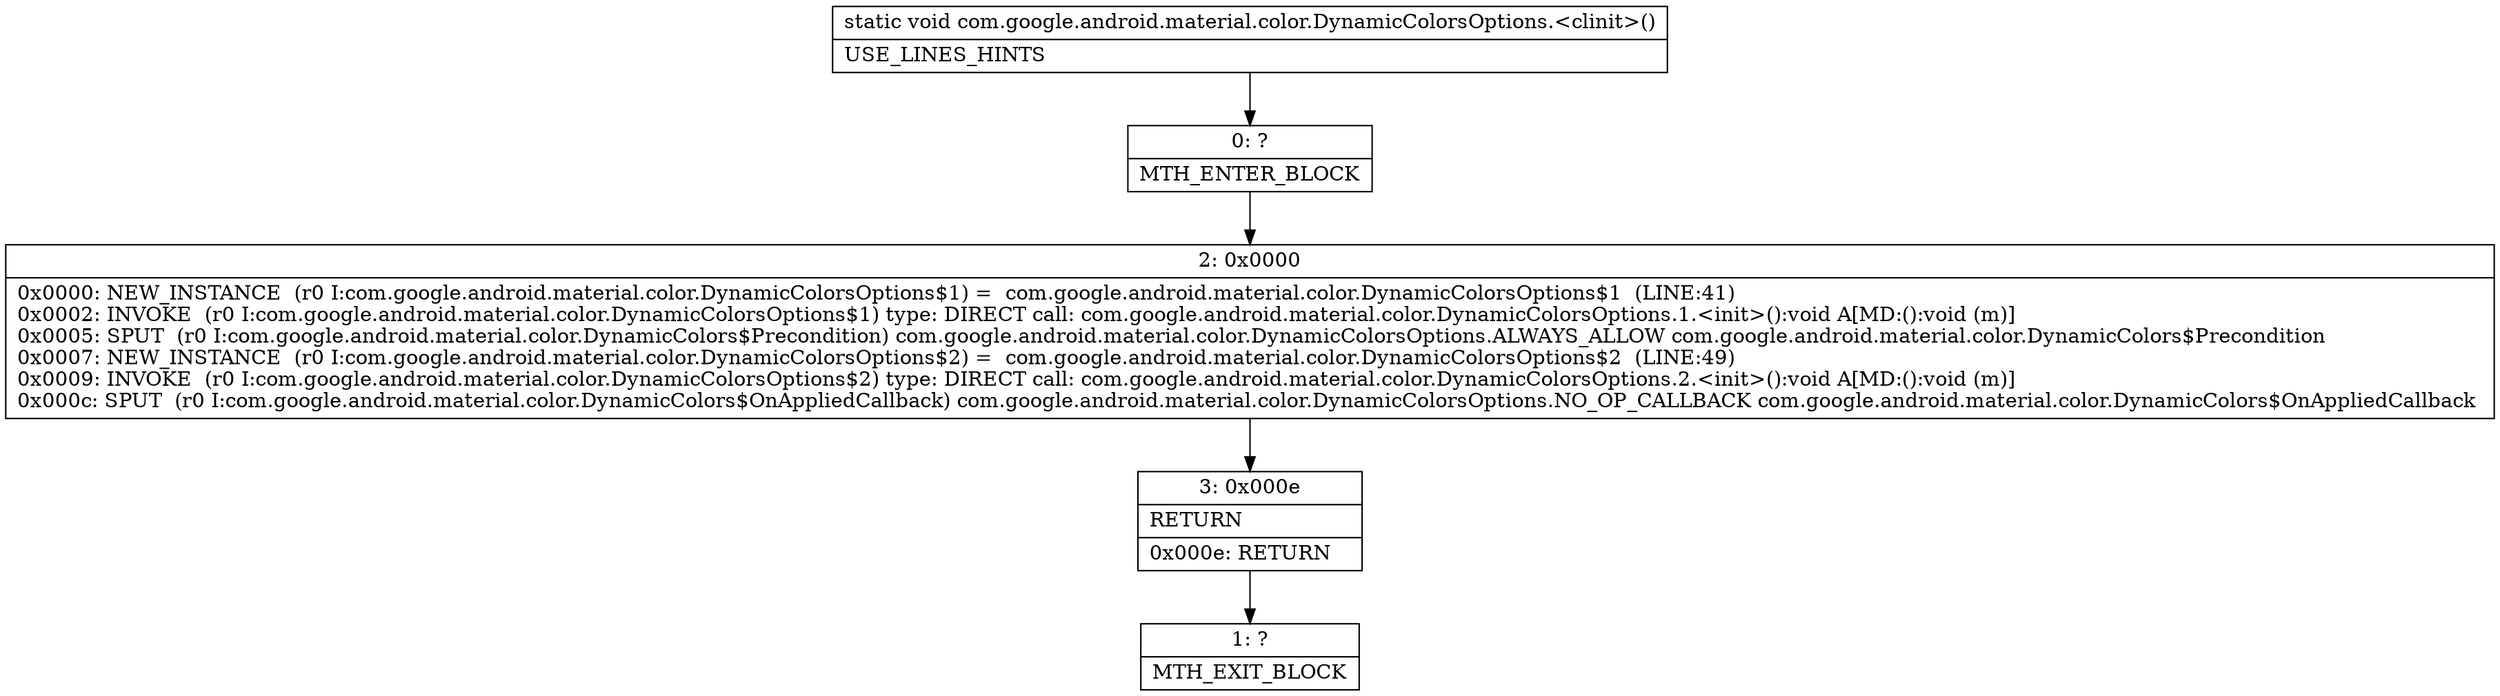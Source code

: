 digraph "CFG forcom.google.android.material.color.DynamicColorsOptions.\<clinit\>()V" {
Node_0 [shape=record,label="{0\:\ ?|MTH_ENTER_BLOCK\l}"];
Node_2 [shape=record,label="{2\:\ 0x0000|0x0000: NEW_INSTANCE  (r0 I:com.google.android.material.color.DynamicColorsOptions$1) =  com.google.android.material.color.DynamicColorsOptions$1  (LINE:41)\l0x0002: INVOKE  (r0 I:com.google.android.material.color.DynamicColorsOptions$1) type: DIRECT call: com.google.android.material.color.DynamicColorsOptions.1.\<init\>():void A[MD:():void (m)]\l0x0005: SPUT  (r0 I:com.google.android.material.color.DynamicColors$Precondition) com.google.android.material.color.DynamicColorsOptions.ALWAYS_ALLOW com.google.android.material.color.DynamicColors$Precondition \l0x0007: NEW_INSTANCE  (r0 I:com.google.android.material.color.DynamicColorsOptions$2) =  com.google.android.material.color.DynamicColorsOptions$2  (LINE:49)\l0x0009: INVOKE  (r0 I:com.google.android.material.color.DynamicColorsOptions$2) type: DIRECT call: com.google.android.material.color.DynamicColorsOptions.2.\<init\>():void A[MD:():void (m)]\l0x000c: SPUT  (r0 I:com.google.android.material.color.DynamicColors$OnAppliedCallback) com.google.android.material.color.DynamicColorsOptions.NO_OP_CALLBACK com.google.android.material.color.DynamicColors$OnAppliedCallback \l}"];
Node_3 [shape=record,label="{3\:\ 0x000e|RETURN\l|0x000e: RETURN   \l}"];
Node_1 [shape=record,label="{1\:\ ?|MTH_EXIT_BLOCK\l}"];
MethodNode[shape=record,label="{static void com.google.android.material.color.DynamicColorsOptions.\<clinit\>()  | USE_LINES_HINTS\l}"];
MethodNode -> Node_0;Node_0 -> Node_2;
Node_2 -> Node_3;
Node_3 -> Node_1;
}

